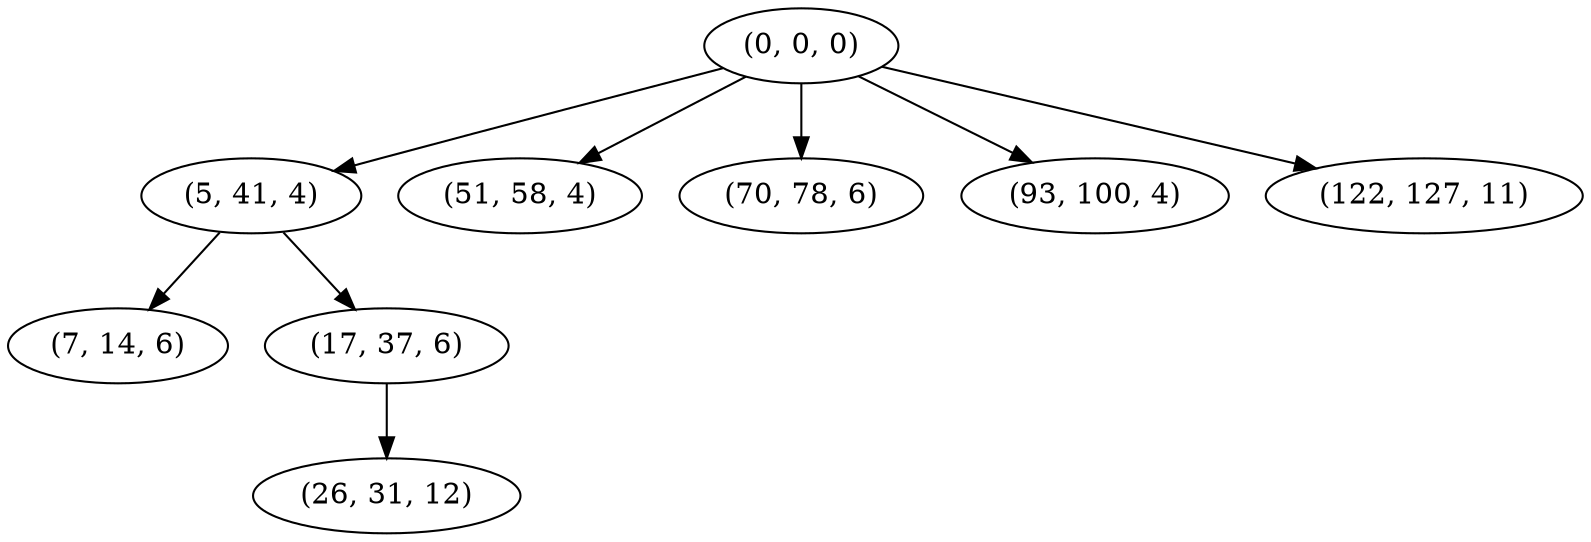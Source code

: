 digraph tree {
    "(0, 0, 0)";
    "(5, 41, 4)";
    "(7, 14, 6)";
    "(17, 37, 6)";
    "(26, 31, 12)";
    "(51, 58, 4)";
    "(70, 78, 6)";
    "(93, 100, 4)";
    "(122, 127, 11)";
    "(0, 0, 0)" -> "(5, 41, 4)";
    "(0, 0, 0)" -> "(51, 58, 4)";
    "(0, 0, 0)" -> "(70, 78, 6)";
    "(0, 0, 0)" -> "(93, 100, 4)";
    "(0, 0, 0)" -> "(122, 127, 11)";
    "(5, 41, 4)" -> "(7, 14, 6)";
    "(5, 41, 4)" -> "(17, 37, 6)";
    "(17, 37, 6)" -> "(26, 31, 12)";
}
